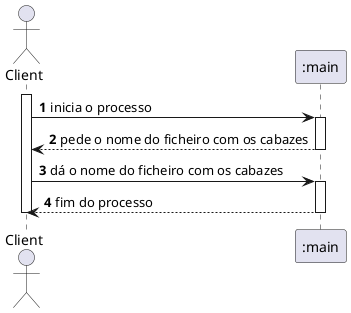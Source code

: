 @startuml
actor "Client" as cli
participant ":main" as main

autonumber

activate cli

cli -> main : inicia o processo
activate main

main --> cli: pede o nome do ficheiro com os cabazes
deactivate main

cli -> main: dá o nome do ficheiro com os cabazes
activate main

main --> cli: fim do processo

deactivate main

deactivate cli
@enduml
